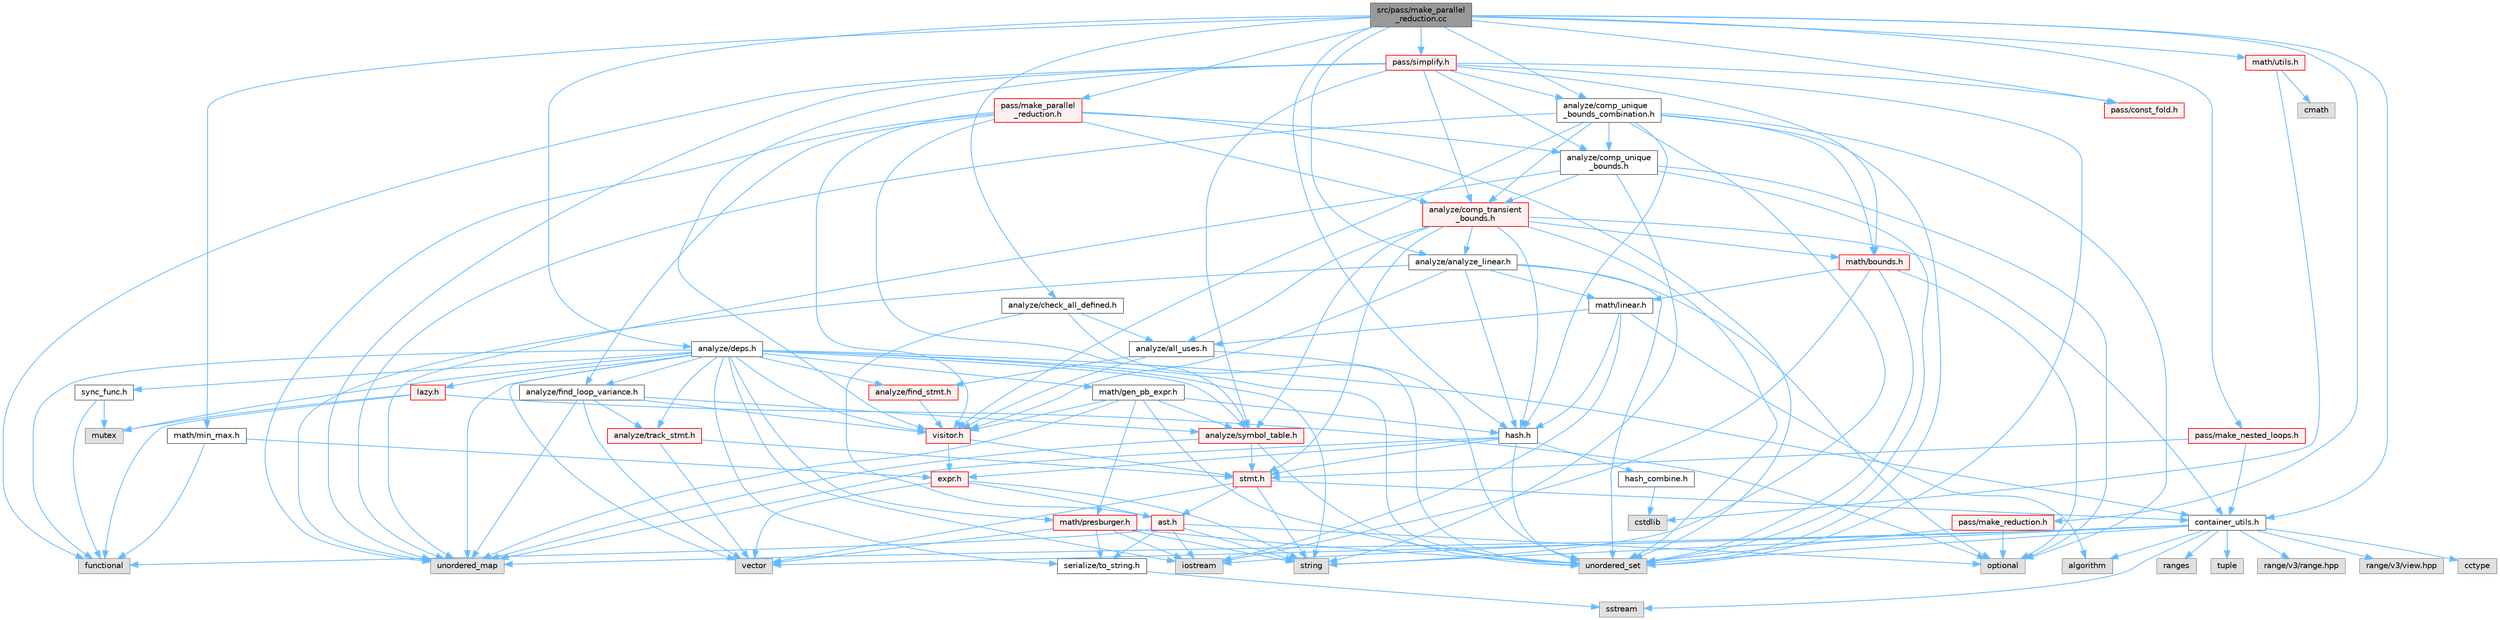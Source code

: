 digraph "src/pass/make_parallel_reduction.cc"
{
 // LATEX_PDF_SIZE
  bgcolor="transparent";
  edge [fontname=Helvetica,fontsize=10,labelfontname=Helvetica,labelfontsize=10];
  node [fontname=Helvetica,fontsize=10,shape=box,height=0.2,width=0.4];
  Node1 [label="src/pass/make_parallel\l_reduction.cc",height=0.2,width=0.4,color="gray40", fillcolor="grey60", style="filled", fontcolor="black",tooltip=" "];
  Node1 -> Node2 [color="steelblue1",style="solid"];
  Node2 [label="analyze/analyze_linear.h",height=0.2,width=0.4,color="grey40", fillcolor="white", style="filled",URL="$analyze__linear_8h.html",tooltip=" "];
  Node2 -> Node3 [color="steelblue1",style="solid"];
  Node3 [label="optional",height=0.2,width=0.4,color="grey60", fillcolor="#E0E0E0", style="filled",tooltip=" "];
  Node2 -> Node4 [color="steelblue1",style="solid"];
  Node4 [label="unordered_map",height=0.2,width=0.4,color="grey60", fillcolor="#E0E0E0", style="filled",tooltip=" "];
  Node2 -> Node5 [color="steelblue1",style="solid"];
  Node5 [label="unordered_set",height=0.2,width=0.4,color="grey60", fillcolor="#E0E0E0", style="filled",tooltip=" "];
  Node2 -> Node6 [color="steelblue1",style="solid"];
  Node6 [label="hash.h",height=0.2,width=0.4,color="grey40", fillcolor="white", style="filled",URL="$hash_8h.html",tooltip=" "];
  Node6 -> Node4 [color="steelblue1",style="solid"];
  Node6 -> Node5 [color="steelblue1",style="solid"];
  Node6 -> Node7 [color="steelblue1",style="solid"];
  Node7 [label="expr.h",height=0.2,width=0.4,color="red", fillcolor="#FFF0F0", style="filled",URL="$expr_8h.html",tooltip=" "];
  Node7 -> Node8 [color="steelblue1",style="solid"];
  Node8 [label="string",height=0.2,width=0.4,color="grey60", fillcolor="#E0E0E0", style="filled",tooltip=" "];
  Node7 -> Node9 [color="steelblue1",style="solid"];
  Node9 [label="vector",height=0.2,width=0.4,color="grey60", fillcolor="#E0E0E0", style="filled",tooltip=" "];
  Node7 -> Node10 [color="steelblue1",style="solid"];
  Node10 [label="ast.h",height=0.2,width=0.4,color="red", fillcolor="#FFF0F0", style="filled",URL="$ast_8h.html",tooltip=" "];
  Node10 -> Node12 [color="steelblue1",style="solid"];
  Node12 [label="functional",height=0.2,width=0.4,color="grey60", fillcolor="#E0E0E0", style="filled",tooltip=" "];
  Node10 -> Node13 [color="steelblue1",style="solid"];
  Node13 [label="iostream",height=0.2,width=0.4,color="grey60", fillcolor="#E0E0E0", style="filled",tooltip=" "];
  Node10 -> Node3 [color="steelblue1",style="solid"];
  Node10 -> Node8 [color="steelblue1",style="solid"];
  Node10 -> Node28 [color="steelblue1",style="solid"];
  Node28 [label="serialize/to_string.h",height=0.2,width=0.4,color="grey40", fillcolor="white", style="filled",URL="$to__string_8h.html",tooltip=" "];
  Node28 -> Node26 [color="steelblue1",style="solid"];
  Node26 [label="sstream",height=0.2,width=0.4,color="grey60", fillcolor="#E0E0E0", style="filled",tooltip=" "];
  Node6 -> Node39 [color="steelblue1",style="solid"];
  Node39 [label="hash_combine.h",height=0.2,width=0.4,color="grey40", fillcolor="white", style="filled",URL="$hash__combine_8h.html",tooltip=" "];
  Node39 -> Node24 [color="steelblue1",style="solid"];
  Node24 [label="cstdlib",height=0.2,width=0.4,color="grey60", fillcolor="#E0E0E0", style="filled",tooltip=" "];
  Node6 -> Node40 [color="steelblue1",style="solid"];
  Node40 [label="stmt.h",height=0.2,width=0.4,color="red", fillcolor="#FFF0F0", style="filled",URL="$stmt_8h.html",tooltip=" "];
  Node40 -> Node8 [color="steelblue1",style="solid"];
  Node40 -> Node9 [color="steelblue1",style="solid"];
  Node40 -> Node10 [color="steelblue1",style="solid"];
  Node40 -> Node32 [color="steelblue1",style="solid"];
  Node32 [label="container_utils.h",height=0.2,width=0.4,color="grey40", fillcolor="white", style="filled",URL="$container__utils_8h.html",tooltip=" "];
  Node32 -> Node33 [color="steelblue1",style="solid"];
  Node33 [label="algorithm",height=0.2,width=0.4,color="grey60", fillcolor="#E0E0E0", style="filled",tooltip=" "];
  Node32 -> Node34 [color="steelblue1",style="solid"];
  Node34 [label="cctype",height=0.2,width=0.4,color="grey60", fillcolor="#E0E0E0", style="filled",tooltip=" "];
  Node32 -> Node13 [color="steelblue1",style="solid"];
  Node32 -> Node35 [color="steelblue1",style="solid"];
  Node35 [label="ranges",height=0.2,width=0.4,color="grey60", fillcolor="#E0E0E0", style="filled",tooltip=" "];
  Node32 -> Node26 [color="steelblue1",style="solid"];
  Node32 -> Node8 [color="steelblue1",style="solid"];
  Node32 -> Node36 [color="steelblue1",style="solid"];
  Node36 [label="tuple",height=0.2,width=0.4,color="grey60", fillcolor="#E0E0E0", style="filled",tooltip=" "];
  Node32 -> Node4 [color="steelblue1",style="solid"];
  Node32 -> Node5 [color="steelblue1",style="solid"];
  Node32 -> Node9 [color="steelblue1",style="solid"];
  Node32 -> Node37 [color="steelblue1",style="solid"];
  Node37 [label="range/v3/range.hpp",height=0.2,width=0.4,color="grey60", fillcolor="#E0E0E0", style="filled",tooltip=" "];
  Node32 -> Node38 [color="steelblue1",style="solid"];
  Node38 [label="range/v3/view.hpp",height=0.2,width=0.4,color="grey60", fillcolor="#E0E0E0", style="filled",tooltip=" "];
  Node2 -> Node49 [color="steelblue1",style="solid"];
  Node49 [label="math/linear.h",height=0.2,width=0.4,color="grey40", fillcolor="white", style="filled",URL="$linear_8h.html",tooltip=" "];
  Node49 -> Node33 [color="steelblue1",style="solid"];
  Node49 -> Node13 [color="steelblue1",style="solid"];
  Node49 -> Node50 [color="steelblue1",style="solid"];
  Node50 [label="analyze/all_uses.h",height=0.2,width=0.4,color="grey40", fillcolor="white", style="filled",URL="$all__uses_8h.html",tooltip=" "];
  Node50 -> Node5 [color="steelblue1",style="solid"];
  Node50 -> Node51 [color="steelblue1",style="solid"];
  Node51 [label="analyze/find_stmt.h",height=0.2,width=0.4,color="red", fillcolor="#FFF0F0", style="filled",URL="$find__stmt_8h.html",tooltip=" "];
  Node51 -> Node59 [color="steelblue1",style="solid"];
  Node59 [label="visitor.h",height=0.2,width=0.4,color="red", fillcolor="#FFF0F0", style="filled",URL="$visitor_8h.html",tooltip=" "];
  Node59 -> Node7 [color="steelblue1",style="solid"];
  Node59 -> Node40 [color="steelblue1",style="solid"];
  Node50 -> Node59 [color="steelblue1",style="solid"];
  Node49 -> Node6 [color="steelblue1",style="solid"];
  Node2 -> Node59 [color="steelblue1",style="solid"];
  Node1 -> Node64 [color="steelblue1",style="solid"];
  Node64 [label="analyze/check_all_defined.h",height=0.2,width=0.4,color="grey40", fillcolor="white", style="filled",URL="$check__all__defined_8h.html",tooltip=" "];
  Node64 -> Node5 [color="steelblue1",style="solid"];
  Node64 -> Node50 [color="steelblue1",style="solid"];
  Node64 -> Node10 [color="steelblue1",style="solid"];
  Node1 -> Node65 [color="steelblue1",style="solid"];
  Node65 [label="analyze/comp_unique\l_bounds_combination.h",height=0.2,width=0.4,color="grey40", fillcolor="white", style="filled",URL="$comp__unique__bounds__combination_8h.html",tooltip=" "];
  Node65 -> Node3 [color="steelblue1",style="solid"];
  Node65 -> Node8 [color="steelblue1",style="solid"];
  Node65 -> Node4 [color="steelblue1",style="solid"];
  Node65 -> Node5 [color="steelblue1",style="solid"];
  Node65 -> Node66 [color="steelblue1",style="solid"];
  Node66 [label="analyze/comp_transient\l_bounds.h",height=0.2,width=0.4,color="red", fillcolor="#FFF0F0", style="filled",URL="$comp__transient__bounds_8h.html",tooltip=" "];
  Node66 -> Node5 [color="steelblue1",style="solid"];
  Node66 -> Node50 [color="steelblue1",style="solid"];
  Node66 -> Node2 [color="steelblue1",style="solid"];
  Node66 -> Node68 [color="steelblue1",style="solid"];
  Node68 [label="analyze/symbol_table.h",height=0.2,width=0.4,color="red", fillcolor="#FFF0F0", style="filled",URL="$symbol__table_8h.html",tooltip=" "];
  Node68 -> Node4 [color="steelblue1",style="solid"];
  Node68 -> Node5 [color="steelblue1",style="solid"];
  Node68 -> Node40 [color="steelblue1",style="solid"];
  Node66 -> Node32 [color="steelblue1",style="solid"];
  Node66 -> Node6 [color="steelblue1",style="solid"];
  Node66 -> Node70 [color="steelblue1",style="solid"];
  Node70 [label="math/bounds.h",height=0.2,width=0.4,color="red", fillcolor="#FFF0F0", style="filled",URL="$bounds_8h.html",tooltip=" "];
  Node70 -> Node13 [color="steelblue1",style="solid"];
  Node70 -> Node3 [color="steelblue1",style="solid"];
  Node70 -> Node5 [color="steelblue1",style="solid"];
  Node70 -> Node49 [color="steelblue1",style="solid"];
  Node66 -> Node40 [color="steelblue1",style="solid"];
  Node65 -> Node73 [color="steelblue1",style="solid"];
  Node73 [label="analyze/comp_unique\l_bounds.h",height=0.2,width=0.4,color="grey40", fillcolor="white", style="filled",URL="$comp__unique__bounds_8h.html",tooltip=" "];
  Node73 -> Node3 [color="steelblue1",style="solid"];
  Node73 -> Node8 [color="steelblue1",style="solid"];
  Node73 -> Node4 [color="steelblue1",style="solid"];
  Node73 -> Node5 [color="steelblue1",style="solid"];
  Node73 -> Node66 [color="steelblue1",style="solid"];
  Node65 -> Node6 [color="steelblue1",style="solid"];
  Node65 -> Node70 [color="steelblue1",style="solid"];
  Node65 -> Node59 [color="steelblue1",style="solid"];
  Node1 -> Node74 [color="steelblue1",style="solid"];
  Node74 [label="analyze/deps.h",height=0.2,width=0.4,color="grey40", fillcolor="white", style="filled",URL="$deps_8h.html",tooltip=" "];
  Node74 -> Node12 [color="steelblue1",style="solid"];
  Node74 -> Node13 [color="steelblue1",style="solid"];
  Node74 -> Node62 [color="steelblue1",style="solid"];
  Node62 [label="mutex",height=0.2,width=0.4,color="grey60", fillcolor="#E0E0E0", style="filled",tooltip=" "];
  Node74 -> Node8 [color="steelblue1",style="solid"];
  Node74 -> Node4 [color="steelblue1",style="solid"];
  Node74 -> Node5 [color="steelblue1",style="solid"];
  Node74 -> Node9 [color="steelblue1",style="solid"];
  Node74 -> Node75 [color="steelblue1",style="solid"];
  Node75 [label="analyze/find_loop_variance.h",height=0.2,width=0.4,color="grey40", fillcolor="white", style="filled",URL="$find__loop__variance_8h.html",tooltip=" "];
  Node75 -> Node4 [color="steelblue1",style="solid"];
  Node75 -> Node9 [color="steelblue1",style="solid"];
  Node75 -> Node68 [color="steelblue1",style="solid"];
  Node75 -> Node76 [color="steelblue1",style="solid"];
  Node76 [label="analyze/track_stmt.h",height=0.2,width=0.4,color="red", fillcolor="#FFF0F0", style="filled",URL="$track__stmt_8h.html",tooltip=" "];
  Node76 -> Node9 [color="steelblue1",style="solid"];
  Node76 -> Node40 [color="steelblue1",style="solid"];
  Node75 -> Node59 [color="steelblue1",style="solid"];
  Node74 -> Node51 [color="steelblue1",style="solid"];
  Node74 -> Node68 [color="steelblue1",style="solid"];
  Node74 -> Node76 [color="steelblue1",style="solid"];
  Node74 -> Node32 [color="steelblue1",style="solid"];
  Node74 -> Node77 [color="steelblue1",style="solid"];
  Node77 [label="lazy.h",height=0.2,width=0.4,color="red", fillcolor="#FFF0F0", style="filled",URL="$lazy_8h.html",tooltip=" "];
  Node77 -> Node12 [color="steelblue1",style="solid"];
  Node77 -> Node62 [color="steelblue1",style="solid"];
  Node77 -> Node3 [color="steelblue1",style="solid"];
  Node74 -> Node78 [color="steelblue1",style="solid"];
  Node78 [label="math/gen_pb_expr.h",height=0.2,width=0.4,color="grey40", fillcolor="white", style="filled",URL="$gen__pb__expr_8h.html",tooltip=" "];
  Node78 -> Node4 [color="steelblue1",style="solid"];
  Node78 -> Node5 [color="steelblue1",style="solid"];
  Node78 -> Node68 [color="steelblue1",style="solid"];
  Node78 -> Node6 [color="steelblue1",style="solid"];
  Node78 -> Node79 [color="steelblue1",style="solid"];
  Node79 [label="math/presburger.h",height=0.2,width=0.4,color="red", fillcolor="#FFF0F0", style="filled",URL="$presburger_8h.html",tooltip=" "];
  Node79 -> Node13 [color="steelblue1",style="solid"];
  Node79 -> Node8 [color="steelblue1",style="solid"];
  Node79 -> Node5 [color="steelblue1",style="solid"];
  Node79 -> Node9 [color="steelblue1",style="solid"];
  Node79 -> Node28 [color="steelblue1",style="solid"];
  Node78 -> Node59 [color="steelblue1",style="solid"];
  Node74 -> Node79 [color="steelblue1",style="solid"];
  Node74 -> Node28 [color="steelblue1",style="solid"];
  Node74 -> Node96 [color="steelblue1",style="solid"];
  Node96 [label="sync_func.h",height=0.2,width=0.4,color="grey40", fillcolor="white", style="filled",URL="$sync__func_8h.html",tooltip=" "];
  Node96 -> Node12 [color="steelblue1",style="solid"];
  Node96 -> Node62 [color="steelblue1",style="solid"];
  Node74 -> Node59 [color="steelblue1",style="solid"];
  Node1 -> Node32 [color="steelblue1",style="solid"];
  Node1 -> Node6 [color="steelblue1",style="solid"];
  Node1 -> Node97 [color="steelblue1",style="solid"];
  Node97 [label="math/min_max.h",height=0.2,width=0.4,color="grey40", fillcolor="white", style="filled",URL="$min__max_8h.html",tooltip=" "];
  Node97 -> Node12 [color="steelblue1",style="solid"];
  Node97 -> Node7 [color="steelblue1",style="solid"];
  Node1 -> Node98 [color="steelblue1",style="solid"];
  Node98 [label="math/utils.h",height=0.2,width=0.4,color="red", fillcolor="#FFF0F0", style="filled",URL="$utils_8h.html",tooltip=" "];
  Node98 -> Node99 [color="steelblue1",style="solid"];
  Node99 [label="cmath",height=0.2,width=0.4,color="grey60", fillcolor="#E0E0E0", style="filled",tooltip=" "];
  Node98 -> Node24 [color="steelblue1",style="solid"];
  Node1 -> Node100 [color="steelblue1",style="solid"];
  Node100 [label="pass/const_fold.h",height=0.2,width=0.4,color="red", fillcolor="#FFF0F0", style="filled",URL="$const__fold_8h.html",tooltip=" "];
  Node1 -> Node102 [color="steelblue1",style="solid"];
  Node102 [label="pass/make_nested_loops.h",height=0.2,width=0.4,color="red", fillcolor="#FFF0F0", style="filled",URL="$make__nested__loops_8h.html",tooltip=" "];
  Node102 -> Node32 [color="steelblue1",style="solid"];
  Node102 -> Node40 [color="steelblue1",style="solid"];
  Node1 -> Node103 [color="steelblue1",style="solid"];
  Node103 [label="pass/make_parallel\l_reduction.h",height=0.2,width=0.4,color="red", fillcolor="#FFF0F0", style="filled",URL="$make__parallel__reduction_8h.html",tooltip=" "];
  Node103 -> Node4 [color="steelblue1",style="solid"];
  Node103 -> Node5 [color="steelblue1",style="solid"];
  Node103 -> Node66 [color="steelblue1",style="solid"];
  Node103 -> Node73 [color="steelblue1",style="solid"];
  Node103 -> Node75 [color="steelblue1",style="solid"];
  Node103 -> Node68 [color="steelblue1",style="solid"];
  Node103 -> Node59 [color="steelblue1",style="solid"];
  Node1 -> Node104 [color="steelblue1",style="solid"];
  Node104 [label="pass/make_reduction.h",height=0.2,width=0.4,color="red", fillcolor="#FFF0F0", style="filled",URL="$make__reduction_8h.html",tooltip=" "];
  Node104 -> Node3 [color="steelblue1",style="solid"];
  Node104 -> Node5 [color="steelblue1",style="solid"];
  Node1 -> Node105 [color="steelblue1",style="solid"];
  Node105 [label="pass/simplify.h",height=0.2,width=0.4,color="red", fillcolor="#FFF0F0", style="filled",URL="$simplify_8h.html",tooltip=" "];
  Node105 -> Node12 [color="steelblue1",style="solid"];
  Node105 -> Node4 [color="steelblue1",style="solid"];
  Node105 -> Node5 [color="steelblue1",style="solid"];
  Node105 -> Node66 [color="steelblue1",style="solid"];
  Node105 -> Node73 [color="steelblue1",style="solid"];
  Node105 -> Node65 [color="steelblue1",style="solid"];
  Node105 -> Node68 [color="steelblue1",style="solid"];
  Node105 -> Node70 [color="steelblue1",style="solid"];
  Node105 -> Node100 [color="steelblue1",style="solid"];
  Node105 -> Node59 [color="steelblue1",style="solid"];
}
